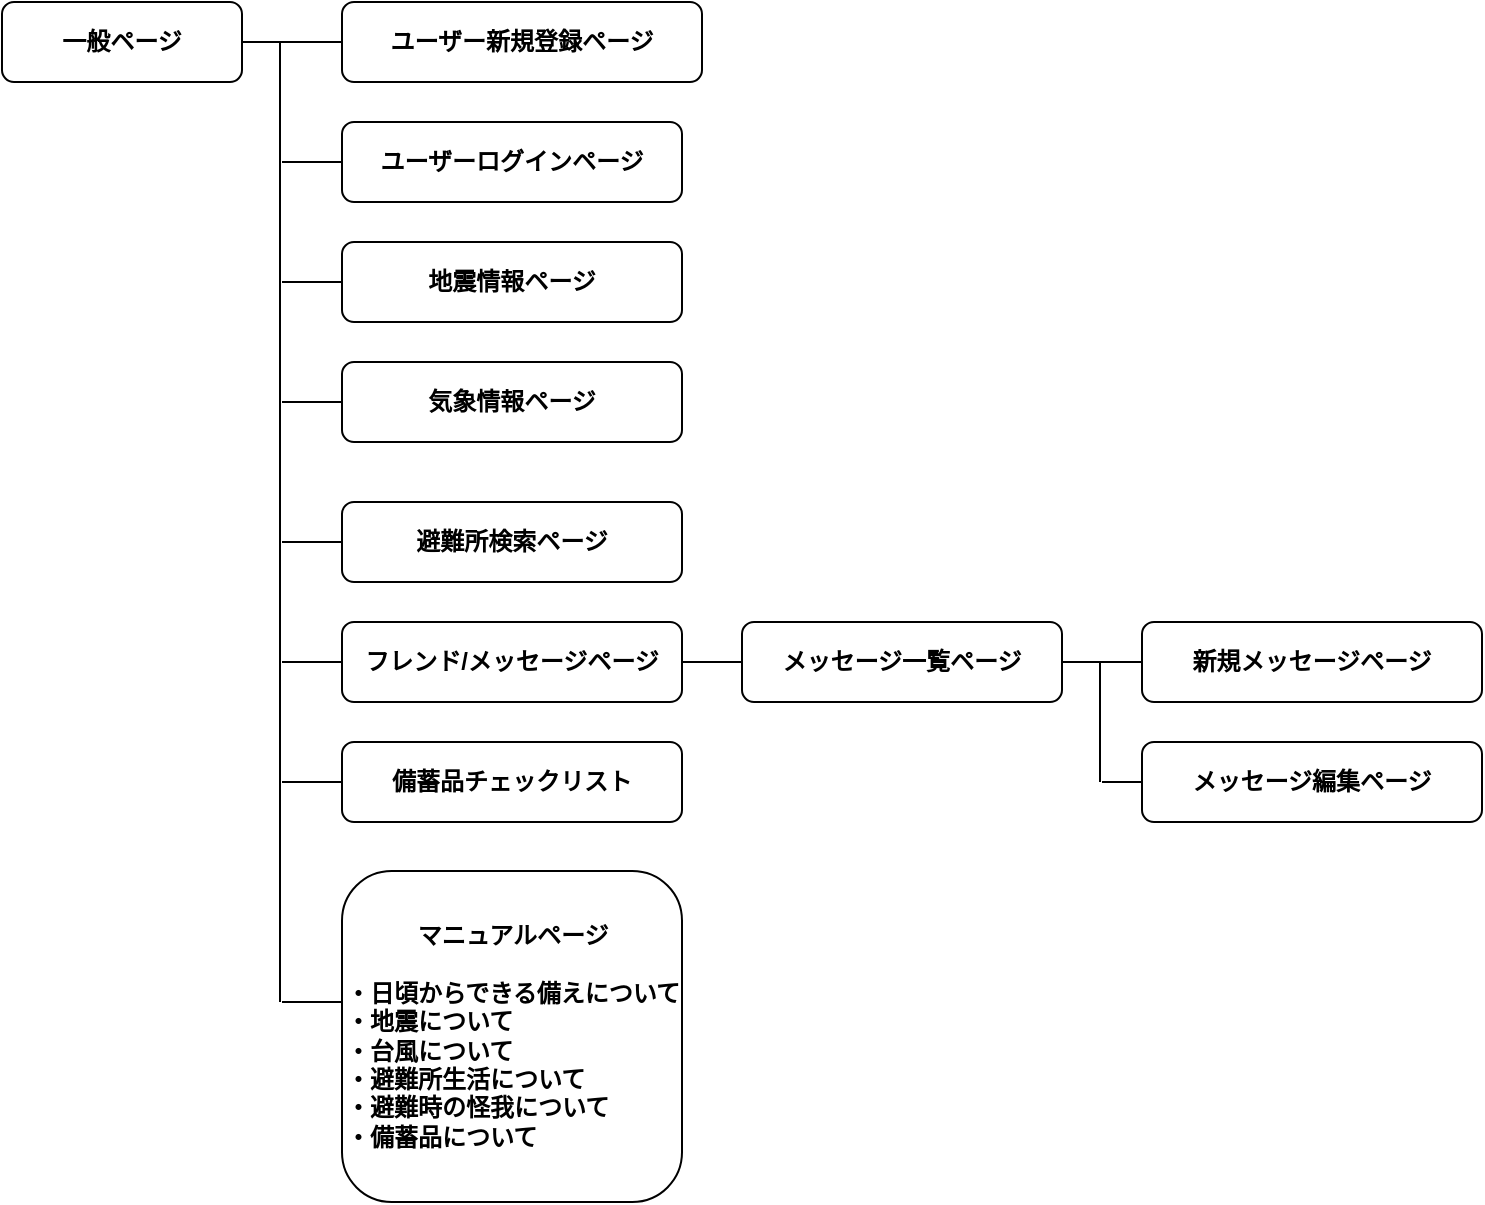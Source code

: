 <mxfile>
    <diagram id="YRU4dsEHXUpeyKQNHKXa" name="ページ1">
        <mxGraphModel dx="766" dy="666" grid="0" gridSize="10" guides="1" tooltips="1" connect="1" arrows="0" fold="1" page="1" pageScale="1" pageWidth="827" pageHeight="1169" background="#FFFFFF" math="0" shadow="0">
            <root>
                <mxCell id="0"/>
                <mxCell id="1" parent="0"/>
                <mxCell id="18" style="html=1;exitX=1;exitY=0.5;exitDx=0;exitDy=0;entryX=0;entryY=0.5;entryDx=0;entryDy=0;fontColor=#000000;strokeColor=#000000;endArrow=none;endFill=0;elbow=vertical;" edge="1" parent="1" source="2" target="4">
                    <mxGeometry relative="1" as="geometry"/>
                </mxCell>
                <mxCell id="2" value="一般ページ" style="rounded=1;whiteSpace=wrap;html=1;fontStyle=1;fillColor=#FFFFFF;fontColor=#000000;strokeColor=#000000;" vertex="1" parent="1">
                    <mxGeometry x="70" y="110" width="120" height="40" as="geometry"/>
                </mxCell>
                <mxCell id="4" value="ユーザー新規登録ページ" style="rounded=1;whiteSpace=wrap;html=1;fontStyle=1;fillColor=#FFFFFF;fontColor=#000000;strokeColor=#000000;" vertex="1" parent="1">
                    <mxGeometry x="240" y="110" width="180" height="40" as="geometry"/>
                </mxCell>
                <mxCell id="5" value="備蓄品チェックリスト" style="rounded=1;whiteSpace=wrap;html=1;fontStyle=1;fillColor=#FFFFFF;fontColor=#000000;strokeColor=#000000;" vertex="1" parent="1">
                    <mxGeometry x="240" y="480" width="170" height="40" as="geometry"/>
                </mxCell>
                <mxCell id="6" value="フレンド/メッセージページ" style="rounded=1;whiteSpace=wrap;html=1;fontStyle=1;fillColor=#FFFFFF;fontColor=#000000;strokeColor=#000000;" vertex="1" parent="1">
                    <mxGeometry x="240" y="420" width="170" height="40" as="geometry"/>
                </mxCell>
                <mxCell id="7" value="避難所検索ページ" style="rounded=1;whiteSpace=wrap;html=1;fontStyle=1;fillColor=#FFFFFF;fontColor=#000000;strokeColor=#000000;" vertex="1" parent="1">
                    <mxGeometry x="240" y="360" width="170" height="40" as="geometry"/>
                </mxCell>
                <mxCell id="8" value="気象情報ページ" style="rounded=1;whiteSpace=wrap;html=1;fontStyle=1;fillColor=#FFFFFF;fontColor=#000000;strokeColor=#000000;" vertex="1" parent="1">
                    <mxGeometry x="240" y="290" width="170" height="40" as="geometry"/>
                </mxCell>
                <mxCell id="9" value="地震情報ページ" style="rounded=1;whiteSpace=wrap;html=1;fontStyle=1;fillColor=#FFFFFF;fontColor=#000000;strokeColor=#000000;" vertex="1" parent="1">
                    <mxGeometry x="240" y="230" width="170" height="40" as="geometry"/>
                </mxCell>
                <mxCell id="10" value="ユーザーログインページ" style="rounded=1;whiteSpace=wrap;html=1;fontStyle=1;fillColor=#FFFFFF;fontColor=#000000;strokeColor=#000000;" vertex="1" parent="1">
                    <mxGeometry x="240" y="170" width="170" height="40" as="geometry"/>
                </mxCell>
                <mxCell id="11" value="&lt;div style=&quot;text-align: center;&quot;&gt;&lt;span style=&quot;background-color: initial;&quot;&gt;マニュアルページ&lt;/span&gt;&lt;/div&gt;&lt;div style=&quot;text-align: center;&quot;&gt;&lt;br&gt;&lt;/div&gt;・日頃からできる備えについて&lt;br&gt;・地震について&lt;br&gt;・台風について&lt;br&gt;・避難所生活について&lt;br&gt;・避難時の怪我について&lt;br&gt;・備蓄品について" style="rounded=1;whiteSpace=wrap;html=1;fontStyle=1;fillColor=#FFFFFF;fontColor=#000000;align=left;strokeColor=#000000;" vertex="1" parent="1">
                    <mxGeometry x="240" y="544.5" width="170" height="165.5" as="geometry"/>
                </mxCell>
                <mxCell id="12" value="メッセージ一覧ページ" style="rounded=1;whiteSpace=wrap;html=1;fontStyle=1;fillColor=#FFFFFF;fontColor=#000000;strokeColor=#000000;" vertex="1" parent="1">
                    <mxGeometry x="440" y="420" width="160" height="40" as="geometry"/>
                </mxCell>
                <mxCell id="13" value="新規メッセージページ" style="rounded=1;whiteSpace=wrap;html=1;fontStyle=1;fillColor=#FFFFFF;fontColor=#000000;strokeColor=#000000;" vertex="1" parent="1">
                    <mxGeometry x="640" y="420" width="170" height="40" as="geometry"/>
                </mxCell>
                <mxCell id="14" value="メッセージ編集ページ" style="rounded=1;whiteSpace=wrap;html=1;fontStyle=1;fillColor=#FFFFFF;fontColor=#000000;strokeColor=#000000;" vertex="1" parent="1">
                    <mxGeometry x="640" y="480" width="170" height="40" as="geometry"/>
                </mxCell>
                <mxCell id="20" value="" style="line;strokeWidth=1;html=1;strokeColor=#000000;fontColor=#000000;fillColor=#FFFFFF;" vertex="1" parent="1">
                    <mxGeometry x="210" y="180" width="30" height="20" as="geometry"/>
                </mxCell>
                <mxCell id="22" value="" style="line;strokeWidth=1;direction=south;html=1;strokeColor=#000000;fontColor=#000000;fillColor=#FFFFFF;" vertex="1" parent="1">
                    <mxGeometry x="204" y="130" width="10" height="480" as="geometry"/>
                </mxCell>
                <mxCell id="23" value="" style="line;strokeWidth=1;html=1;strokeColor=#000000;fontColor=#000000;fillColor=#FFFFFF;" vertex="1" parent="1">
                    <mxGeometry x="210" y="240" width="30" height="20" as="geometry"/>
                </mxCell>
                <mxCell id="24" value="" style="line;strokeWidth=1;html=1;strokeColor=#000000;fontColor=#000000;fillColor=#FFFFFF;" vertex="1" parent="1">
                    <mxGeometry x="210" y="300" width="30" height="20" as="geometry"/>
                </mxCell>
                <mxCell id="25" value="" style="line;strokeWidth=1;html=1;strokeColor=#000000;fontColor=#000000;fillColor=#FFFFFF;" vertex="1" parent="1">
                    <mxGeometry x="210" y="370" width="30" height="20" as="geometry"/>
                </mxCell>
                <mxCell id="26" value="" style="line;strokeWidth=1;html=1;strokeColor=#000000;fontColor=#000000;fillColor=#FFFFFF;" vertex="1" parent="1">
                    <mxGeometry x="210" y="430" width="30" height="20" as="geometry"/>
                </mxCell>
                <mxCell id="27" value="" style="line;strokeWidth=1;html=1;strokeColor=#000000;fontColor=#000000;fillColor=#FFFFFF;" vertex="1" parent="1">
                    <mxGeometry x="210" y="490" width="30" height="20" as="geometry"/>
                </mxCell>
                <mxCell id="28" value="" style="line;strokeWidth=1;html=1;strokeColor=#000000;fontColor=#000000;fillColor=#FFFFFF;" vertex="1" parent="1">
                    <mxGeometry x="210" y="600" width="30" height="20" as="geometry"/>
                </mxCell>
                <mxCell id="30" value="" style="line;strokeWidth=1;html=1;strokeColor=#000000;fontColor=#000000;fillColor=#FFFFFF;" vertex="1" parent="1">
                    <mxGeometry x="410" y="430" width="30" height="20" as="geometry"/>
                </mxCell>
                <mxCell id="31" value="" style="line;strokeWidth=1;html=1;strokeColor=#000000;fontColor=#000000;fillColor=#FFFFFF;" vertex="1" parent="1">
                    <mxGeometry x="600" y="430" width="40" height="20" as="geometry"/>
                </mxCell>
                <mxCell id="32" value="" style="line;strokeWidth=1;direction=south;html=1;strokeColor=#000000;fontColor=#000000;fillColor=#FFFFFF;" vertex="1" parent="1">
                    <mxGeometry x="614" y="440" width="10" height="60" as="geometry"/>
                </mxCell>
                <mxCell id="33" value="" style="line;strokeWidth=1;html=1;strokeColor=#000000;fontColor=#000000;fillColor=#FFFFFF;" vertex="1" parent="1">
                    <mxGeometry x="620" y="490" width="20" height="20" as="geometry"/>
                </mxCell>
            </root>
        </mxGraphModel>
    </diagram>
</mxfile>